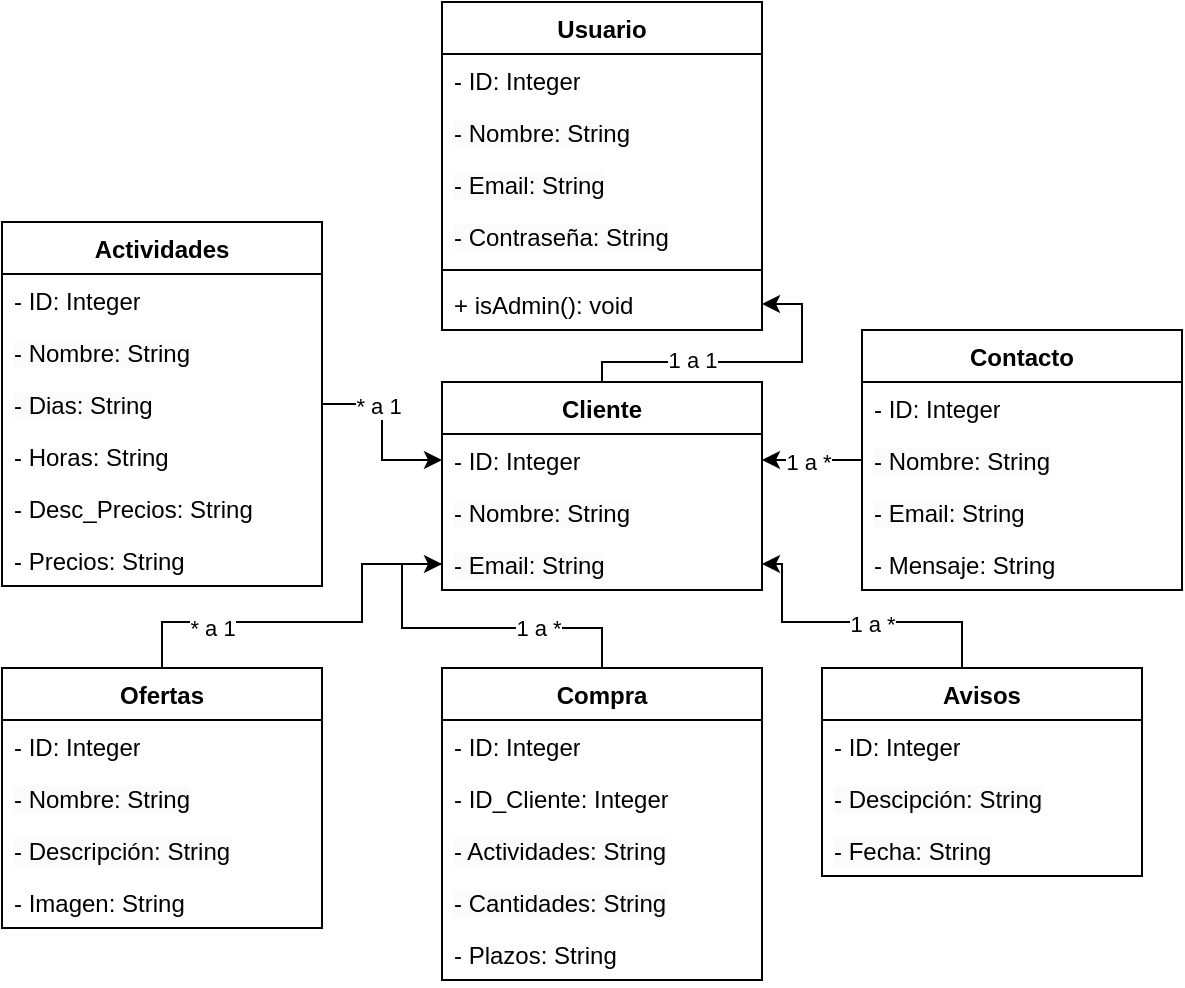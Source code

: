 <mxfile version="24.7.17">
  <diagram id="C5RBs43oDa-KdzZeNtuy" name="Page-1">
    <mxGraphModel dx="880" dy="468" grid="1" gridSize="10" guides="1" tooltips="1" connect="1" arrows="1" fold="1" page="1" pageScale="1" pageWidth="827" pageHeight="1169" math="0" shadow="0">
      <root>
        <mxCell id="WIyWlLk6GJQsqaUBKTNV-0" />
        <mxCell id="WIyWlLk6GJQsqaUBKTNV-1" parent="WIyWlLk6GJQsqaUBKTNV-0" />
        <mxCell id="aY990VnjqSBhwFi0MNav-0" value="Usuario" style="swimlane;fontStyle=1;align=center;verticalAlign=top;childLayout=stackLayout;horizontal=1;startSize=26;horizontalStack=0;resizeParent=1;resizeParentMax=0;resizeLast=0;collapsible=1;marginBottom=0;whiteSpace=wrap;html=1;" vertex="1" parent="WIyWlLk6GJQsqaUBKTNV-1">
          <mxGeometry x="360" y="100" width="160" height="164" as="geometry" />
        </mxCell>
        <mxCell id="aY990VnjqSBhwFi0MNav-1" value="- ID: Integer" style="text;strokeColor=none;fillColor=none;align=left;verticalAlign=top;spacingLeft=4;spacingRight=4;overflow=hidden;rotatable=0;points=[[0,0.5],[1,0.5]];portConstraint=eastwest;whiteSpace=wrap;html=1;" vertex="1" parent="aY990VnjqSBhwFi0MNav-0">
          <mxGeometry y="26" width="160" height="26" as="geometry" />
        </mxCell>
        <mxCell id="aY990VnjqSBhwFi0MNav-6" value="&lt;span style=&quot;color: rgb(0, 0, 0); font-family: Helvetica; font-size: 12px; font-style: normal; font-variant-ligatures: normal; font-variant-caps: normal; font-weight: 400; letter-spacing: normal; orphans: 2; text-align: left; text-indent: 0px; text-transform: none; widows: 2; word-spacing: 0px; -webkit-text-stroke-width: 0px; white-space: normal; background-color: rgb(251, 251, 251); text-decoration-thickness: initial; text-decoration-style: initial; text-decoration-color: initial; display: inline !important; float: none;&quot;&gt;- Nombre: String&lt;/span&gt;" style="text;strokeColor=none;fillColor=none;align=left;verticalAlign=top;spacingLeft=4;spacingRight=4;overflow=hidden;rotatable=0;points=[[0,0.5],[1,0.5]];portConstraint=eastwest;whiteSpace=wrap;html=1;" vertex="1" parent="aY990VnjqSBhwFi0MNav-0">
          <mxGeometry y="52" width="160" height="26" as="geometry" />
        </mxCell>
        <mxCell id="aY990VnjqSBhwFi0MNav-5" value="&lt;span style=&quot;color: rgb(0, 0, 0); font-family: Helvetica; font-size: 12px; font-style: normal; font-variant-ligatures: normal; font-variant-caps: normal; font-weight: 400; letter-spacing: normal; orphans: 2; text-align: left; text-indent: 0px; text-transform: none; widows: 2; word-spacing: 0px; -webkit-text-stroke-width: 0px; white-space: normal; background-color: rgb(251, 251, 251); text-decoration-thickness: initial; text-decoration-style: initial; text-decoration-color: initial; display: inline !important; float: none;&quot;&gt;- Email: String&lt;/span&gt;" style="text;strokeColor=none;fillColor=none;align=left;verticalAlign=top;spacingLeft=4;spacingRight=4;overflow=hidden;rotatable=0;points=[[0,0.5],[1,0.5]];portConstraint=eastwest;whiteSpace=wrap;html=1;" vertex="1" parent="aY990VnjqSBhwFi0MNav-0">
          <mxGeometry y="78" width="160" height="26" as="geometry" />
        </mxCell>
        <mxCell id="aY990VnjqSBhwFi0MNav-4" value="&lt;span style=&quot;color: rgb(0, 0, 0); font-family: Helvetica; font-size: 12px; font-style: normal; font-variant-ligatures: normal; font-variant-caps: normal; font-weight: 400; letter-spacing: normal; orphans: 2; text-align: left; text-indent: 0px; text-transform: none; widows: 2; word-spacing: 0px; -webkit-text-stroke-width: 0px; white-space: normal; background-color: rgb(251, 251, 251); text-decoration-thickness: initial; text-decoration-style: initial; text-decoration-color: initial; display: inline !important; float: none;&quot;&gt;- Contraseña: String&lt;/span&gt;" style="text;strokeColor=none;fillColor=none;align=left;verticalAlign=top;spacingLeft=4;spacingRight=4;overflow=hidden;rotatable=0;points=[[0,0.5],[1,0.5]];portConstraint=eastwest;whiteSpace=wrap;html=1;" vertex="1" parent="aY990VnjqSBhwFi0MNav-0">
          <mxGeometry y="104" width="160" height="26" as="geometry" />
        </mxCell>
        <mxCell id="aY990VnjqSBhwFi0MNav-2" value="" style="line;strokeWidth=1;fillColor=none;align=left;verticalAlign=middle;spacingTop=-1;spacingLeft=3;spacingRight=3;rotatable=0;labelPosition=right;points=[];portConstraint=eastwest;strokeColor=inherit;" vertex="1" parent="aY990VnjqSBhwFi0MNav-0">
          <mxGeometry y="130" width="160" height="8" as="geometry" />
        </mxCell>
        <mxCell id="aY990VnjqSBhwFi0MNav-3" value="+ isAdmin(): void" style="text;strokeColor=none;fillColor=none;align=left;verticalAlign=top;spacingLeft=4;spacingRight=4;overflow=hidden;rotatable=0;points=[[0,0.5],[1,0.5]];portConstraint=eastwest;whiteSpace=wrap;html=1;" vertex="1" parent="aY990VnjqSBhwFi0MNav-0">
          <mxGeometry y="138" width="160" height="26" as="geometry" />
        </mxCell>
        <mxCell id="aY990VnjqSBhwFi0MNav-52" style="edgeStyle=orthogonalEdgeStyle;rounded=0;orthogonalLoop=1;jettySize=auto;html=1;exitX=0.5;exitY=0;exitDx=0;exitDy=0;entryX=1;entryY=0.5;entryDx=0;entryDy=0;" edge="1" parent="WIyWlLk6GJQsqaUBKTNV-1" source="aY990VnjqSBhwFi0MNav-8" target="aY990VnjqSBhwFi0MNav-3">
          <mxGeometry relative="1" as="geometry">
            <Array as="points">
              <mxPoint x="440" y="280" />
              <mxPoint x="540" y="280" />
              <mxPoint x="540" y="251" />
            </Array>
          </mxGeometry>
        </mxCell>
        <mxCell id="aY990VnjqSBhwFi0MNav-53" value="1 a 1" style="edgeLabel;html=1;align=center;verticalAlign=middle;resizable=0;points=[];" vertex="1" connectable="0" parent="aY990VnjqSBhwFi0MNav-52">
          <mxGeometry x="-0.308" y="1" relative="1" as="geometry">
            <mxPoint as="offset" />
          </mxGeometry>
        </mxCell>
        <mxCell id="aY990VnjqSBhwFi0MNav-8" value="Cliente" style="swimlane;fontStyle=1;align=center;verticalAlign=top;childLayout=stackLayout;horizontal=1;startSize=26;horizontalStack=0;resizeParent=1;resizeParentMax=0;resizeLast=0;collapsible=1;marginBottom=0;whiteSpace=wrap;html=1;" vertex="1" parent="WIyWlLk6GJQsqaUBKTNV-1">
          <mxGeometry x="360" y="290" width="160" height="104" as="geometry" />
        </mxCell>
        <mxCell id="aY990VnjqSBhwFi0MNav-9" value="- ID: Integer" style="text;strokeColor=none;fillColor=none;align=left;verticalAlign=top;spacingLeft=4;spacingRight=4;overflow=hidden;rotatable=0;points=[[0,0.5],[1,0.5]];portConstraint=eastwest;whiteSpace=wrap;html=1;" vertex="1" parent="aY990VnjqSBhwFi0MNav-8">
          <mxGeometry y="26" width="160" height="26" as="geometry" />
        </mxCell>
        <mxCell id="aY990VnjqSBhwFi0MNav-10" value="&lt;span style=&quot;color: rgb(0, 0, 0); font-family: Helvetica; font-size: 12px; font-style: normal; font-variant-ligatures: normal; font-variant-caps: normal; font-weight: 400; letter-spacing: normal; orphans: 2; text-align: left; text-indent: 0px; text-transform: none; widows: 2; word-spacing: 0px; -webkit-text-stroke-width: 0px; white-space: normal; background-color: rgb(251, 251, 251); text-decoration-thickness: initial; text-decoration-style: initial; text-decoration-color: initial; display: inline !important; float: none;&quot;&gt;- Nombre: String&lt;/span&gt;" style="text;strokeColor=none;fillColor=none;align=left;verticalAlign=top;spacingLeft=4;spacingRight=4;overflow=hidden;rotatable=0;points=[[0,0.5],[1,0.5]];portConstraint=eastwest;whiteSpace=wrap;html=1;" vertex="1" parent="aY990VnjqSBhwFi0MNav-8">
          <mxGeometry y="52" width="160" height="26" as="geometry" />
        </mxCell>
        <mxCell id="aY990VnjqSBhwFi0MNav-11" value="&lt;span style=&quot;color: rgb(0, 0, 0); font-family: Helvetica; font-size: 12px; font-style: normal; font-variant-ligatures: normal; font-variant-caps: normal; font-weight: 400; letter-spacing: normal; orphans: 2; text-align: left; text-indent: 0px; text-transform: none; widows: 2; word-spacing: 0px; -webkit-text-stroke-width: 0px; white-space: normal; background-color: rgb(251, 251, 251); text-decoration-thickness: initial; text-decoration-style: initial; text-decoration-color: initial; display: inline !important; float: none;&quot;&gt;- Email: String&lt;/span&gt;" style="text;strokeColor=none;fillColor=none;align=left;verticalAlign=top;spacingLeft=4;spacingRight=4;overflow=hidden;rotatable=0;points=[[0,0.5],[1,0.5]];portConstraint=eastwest;whiteSpace=wrap;html=1;" vertex="1" parent="aY990VnjqSBhwFi0MNav-8">
          <mxGeometry y="78" width="160" height="26" as="geometry" />
        </mxCell>
        <mxCell id="aY990VnjqSBhwFi0MNav-15" value="Contacto" style="swimlane;fontStyle=1;align=center;verticalAlign=top;childLayout=stackLayout;horizontal=1;startSize=26;horizontalStack=0;resizeParent=1;resizeParentMax=0;resizeLast=0;collapsible=1;marginBottom=0;whiteSpace=wrap;html=1;" vertex="1" parent="WIyWlLk6GJQsqaUBKTNV-1">
          <mxGeometry x="570" y="264" width="160" height="130" as="geometry" />
        </mxCell>
        <mxCell id="aY990VnjqSBhwFi0MNav-16" value="- ID: Integer" style="text;strokeColor=none;fillColor=none;align=left;verticalAlign=top;spacingLeft=4;spacingRight=4;overflow=hidden;rotatable=0;points=[[0,0.5],[1,0.5]];portConstraint=eastwest;whiteSpace=wrap;html=1;" vertex="1" parent="aY990VnjqSBhwFi0MNav-15">
          <mxGeometry y="26" width="160" height="26" as="geometry" />
        </mxCell>
        <mxCell id="aY990VnjqSBhwFi0MNav-17" value="&lt;span style=&quot;color: rgb(0, 0, 0); font-family: Helvetica; font-size: 12px; font-style: normal; font-variant-ligatures: normal; font-variant-caps: normal; font-weight: 400; letter-spacing: normal; orphans: 2; text-align: left; text-indent: 0px; text-transform: none; widows: 2; word-spacing: 0px; -webkit-text-stroke-width: 0px; white-space: normal; background-color: rgb(251, 251, 251); text-decoration-thickness: initial; text-decoration-style: initial; text-decoration-color: initial; display: inline !important; float: none;&quot;&gt;- Nombre: String&lt;/span&gt;" style="text;strokeColor=none;fillColor=none;align=left;verticalAlign=top;spacingLeft=4;spacingRight=4;overflow=hidden;rotatable=0;points=[[0,0.5],[1,0.5]];portConstraint=eastwest;whiteSpace=wrap;html=1;" vertex="1" parent="aY990VnjqSBhwFi0MNav-15">
          <mxGeometry y="52" width="160" height="26" as="geometry" />
        </mxCell>
        <mxCell id="aY990VnjqSBhwFi0MNav-18" value="&lt;span style=&quot;color: rgb(0, 0, 0); font-family: Helvetica; font-size: 12px; font-style: normal; font-variant-ligatures: normal; font-variant-caps: normal; font-weight: 400; letter-spacing: normal; orphans: 2; text-align: left; text-indent: 0px; text-transform: none; widows: 2; word-spacing: 0px; -webkit-text-stroke-width: 0px; white-space: normal; background-color: rgb(251, 251, 251); text-decoration-thickness: initial; text-decoration-style: initial; text-decoration-color: initial; display: inline !important; float: none;&quot;&gt;- Email: String&lt;/span&gt;" style="text;strokeColor=none;fillColor=none;align=left;verticalAlign=top;spacingLeft=4;spacingRight=4;overflow=hidden;rotatable=0;points=[[0,0.5],[1,0.5]];portConstraint=eastwest;whiteSpace=wrap;html=1;" vertex="1" parent="aY990VnjqSBhwFi0MNav-15">
          <mxGeometry y="78" width="160" height="26" as="geometry" />
        </mxCell>
        <mxCell id="aY990VnjqSBhwFi0MNav-19" value="- Mensaje: String" style="text;strokeColor=none;fillColor=none;align=left;verticalAlign=top;spacingLeft=4;spacingRight=4;overflow=hidden;rotatable=0;points=[[0,0.5],[1,0.5]];portConstraint=eastwest;whiteSpace=wrap;html=1;" vertex="1" parent="aY990VnjqSBhwFi0MNav-15">
          <mxGeometry y="104" width="160" height="26" as="geometry" />
        </mxCell>
        <mxCell id="aY990VnjqSBhwFi0MNav-42" style="edgeStyle=orthogonalEdgeStyle;rounded=0;orthogonalLoop=1;jettySize=auto;html=1;exitX=1;exitY=0.5;exitDx=0;exitDy=0;entryX=0;entryY=0.5;entryDx=0;entryDy=0;" edge="1" parent="WIyWlLk6GJQsqaUBKTNV-1" source="aY990VnjqSBhwFi0MNav-23" target="aY990VnjqSBhwFi0MNav-9">
          <mxGeometry relative="1" as="geometry" />
        </mxCell>
        <mxCell id="aY990VnjqSBhwFi0MNav-43" value="* a 1" style="edgeLabel;html=1;align=center;verticalAlign=middle;resizable=0;points=[];" vertex="1" connectable="0" parent="aY990VnjqSBhwFi0MNav-42">
          <mxGeometry x="-0.362" y="-1" relative="1" as="geometry">
            <mxPoint as="offset" />
          </mxGeometry>
        </mxCell>
        <mxCell id="aY990VnjqSBhwFi0MNav-20" value="Actividades" style="swimlane;fontStyle=1;align=center;verticalAlign=top;childLayout=stackLayout;horizontal=1;startSize=26;horizontalStack=0;resizeParent=1;resizeParentMax=0;resizeLast=0;collapsible=1;marginBottom=0;whiteSpace=wrap;html=1;" vertex="1" parent="WIyWlLk6GJQsqaUBKTNV-1">
          <mxGeometry x="140" y="210" width="160" height="182" as="geometry" />
        </mxCell>
        <mxCell id="aY990VnjqSBhwFi0MNav-21" value="- ID: Integer" style="text;strokeColor=none;fillColor=none;align=left;verticalAlign=top;spacingLeft=4;spacingRight=4;overflow=hidden;rotatable=0;points=[[0,0.5],[1,0.5]];portConstraint=eastwest;whiteSpace=wrap;html=1;" vertex="1" parent="aY990VnjqSBhwFi0MNav-20">
          <mxGeometry y="26" width="160" height="26" as="geometry" />
        </mxCell>
        <mxCell id="aY990VnjqSBhwFi0MNav-22" value="&lt;span style=&quot;color: rgb(0, 0, 0); font-family: Helvetica; font-size: 12px; font-style: normal; font-variant-ligatures: normal; font-variant-caps: normal; font-weight: 400; letter-spacing: normal; orphans: 2; text-align: left; text-indent: 0px; text-transform: none; widows: 2; word-spacing: 0px; -webkit-text-stroke-width: 0px; white-space: normal; background-color: rgb(251, 251, 251); text-decoration-thickness: initial; text-decoration-style: initial; text-decoration-color: initial; display: inline !important; float: none;&quot;&gt;- Nombre: String&lt;/span&gt;" style="text;strokeColor=none;fillColor=none;align=left;verticalAlign=top;spacingLeft=4;spacingRight=4;overflow=hidden;rotatable=0;points=[[0,0.5],[1,0.5]];portConstraint=eastwest;whiteSpace=wrap;html=1;" vertex="1" parent="aY990VnjqSBhwFi0MNav-20">
          <mxGeometry y="52" width="160" height="26" as="geometry" />
        </mxCell>
        <mxCell id="aY990VnjqSBhwFi0MNav-23" value="&lt;span style=&quot;color: rgb(0, 0, 0); font-family: Helvetica; font-size: 12px; font-style: normal; font-variant-ligatures: normal; font-variant-caps: normal; font-weight: 400; letter-spacing: normal; orphans: 2; text-align: left; text-indent: 0px; text-transform: none; widows: 2; word-spacing: 0px; -webkit-text-stroke-width: 0px; white-space: normal; background-color: rgb(251, 251, 251); text-decoration-thickness: initial; text-decoration-style: initial; text-decoration-color: initial; display: inline !important; float: none;&quot;&gt;- Dias: String&lt;/span&gt;" style="text;strokeColor=none;fillColor=none;align=left;verticalAlign=top;spacingLeft=4;spacingRight=4;overflow=hidden;rotatable=0;points=[[0,0.5],[1,0.5]];portConstraint=eastwest;whiteSpace=wrap;html=1;" vertex="1" parent="aY990VnjqSBhwFi0MNav-20">
          <mxGeometry y="78" width="160" height="26" as="geometry" />
        </mxCell>
        <mxCell id="aY990VnjqSBhwFi0MNav-24" value="- Horas: String" style="text;strokeColor=none;fillColor=none;align=left;verticalAlign=top;spacingLeft=4;spacingRight=4;overflow=hidden;rotatable=0;points=[[0,0.5],[1,0.5]];portConstraint=eastwest;whiteSpace=wrap;html=1;" vertex="1" parent="aY990VnjqSBhwFi0MNav-20">
          <mxGeometry y="104" width="160" height="26" as="geometry" />
        </mxCell>
        <mxCell id="aY990VnjqSBhwFi0MNav-26" value="- Desc_Precios: String" style="text;strokeColor=none;fillColor=none;align=left;verticalAlign=top;spacingLeft=4;spacingRight=4;overflow=hidden;rotatable=0;points=[[0,0.5],[1,0.5]];portConstraint=eastwest;whiteSpace=wrap;html=1;" vertex="1" parent="aY990VnjqSBhwFi0MNav-20">
          <mxGeometry y="130" width="160" height="26" as="geometry" />
        </mxCell>
        <mxCell id="aY990VnjqSBhwFi0MNav-25" value="- Precios: String" style="text;strokeColor=none;fillColor=none;align=left;verticalAlign=top;spacingLeft=4;spacingRight=4;overflow=hidden;rotatable=0;points=[[0,0.5],[1,0.5]];portConstraint=eastwest;whiteSpace=wrap;html=1;" vertex="1" parent="aY990VnjqSBhwFi0MNav-20">
          <mxGeometry y="156" width="160" height="26" as="geometry" />
        </mxCell>
        <mxCell id="aY990VnjqSBhwFi0MNav-46" style="edgeStyle=orthogonalEdgeStyle;rounded=0;orthogonalLoop=1;jettySize=auto;html=1;exitX=0.5;exitY=0;exitDx=0;exitDy=0;entryX=0;entryY=0.5;entryDx=0;entryDy=0;" edge="1" parent="WIyWlLk6GJQsqaUBKTNV-1" source="aY990VnjqSBhwFi0MNav-27" target="aY990VnjqSBhwFi0MNav-11">
          <mxGeometry relative="1" as="geometry">
            <Array as="points">
              <mxPoint x="220" y="410" />
              <mxPoint x="320" y="410" />
              <mxPoint x="320" y="381" />
            </Array>
          </mxGeometry>
        </mxCell>
        <mxCell id="aY990VnjqSBhwFi0MNav-47" value="* a 1" style="edgeLabel;html=1;align=center;verticalAlign=middle;resizable=0;points=[];" vertex="1" connectable="0" parent="aY990VnjqSBhwFi0MNav-46">
          <mxGeometry x="-0.5" y="-3" relative="1" as="geometry">
            <mxPoint as="offset" />
          </mxGeometry>
        </mxCell>
        <mxCell id="aY990VnjqSBhwFi0MNav-27" value="Ofertas" style="swimlane;fontStyle=1;align=center;verticalAlign=top;childLayout=stackLayout;horizontal=1;startSize=26;horizontalStack=0;resizeParent=1;resizeParentMax=0;resizeLast=0;collapsible=1;marginBottom=0;whiteSpace=wrap;html=1;" vertex="1" parent="WIyWlLk6GJQsqaUBKTNV-1">
          <mxGeometry x="140" y="433" width="160" height="130" as="geometry" />
        </mxCell>
        <mxCell id="aY990VnjqSBhwFi0MNav-28" value="- ID: Integer" style="text;strokeColor=none;fillColor=none;align=left;verticalAlign=top;spacingLeft=4;spacingRight=4;overflow=hidden;rotatable=0;points=[[0,0.5],[1,0.5]];portConstraint=eastwest;whiteSpace=wrap;html=1;" vertex="1" parent="aY990VnjqSBhwFi0MNav-27">
          <mxGeometry y="26" width="160" height="26" as="geometry" />
        </mxCell>
        <mxCell id="aY990VnjqSBhwFi0MNav-29" value="&lt;span style=&quot;color: rgb(0, 0, 0); font-family: Helvetica; font-size: 12px; font-style: normal; font-variant-ligatures: normal; font-variant-caps: normal; font-weight: 400; letter-spacing: normal; orphans: 2; text-align: left; text-indent: 0px; text-transform: none; widows: 2; word-spacing: 0px; -webkit-text-stroke-width: 0px; white-space: normal; background-color: rgb(251, 251, 251); text-decoration-thickness: initial; text-decoration-style: initial; text-decoration-color: initial; display: inline !important; float: none;&quot;&gt;- Nombre: String&lt;/span&gt;" style="text;strokeColor=none;fillColor=none;align=left;verticalAlign=top;spacingLeft=4;spacingRight=4;overflow=hidden;rotatable=0;points=[[0,0.5],[1,0.5]];portConstraint=eastwest;whiteSpace=wrap;html=1;" vertex="1" parent="aY990VnjqSBhwFi0MNav-27">
          <mxGeometry y="52" width="160" height="26" as="geometry" />
        </mxCell>
        <mxCell id="aY990VnjqSBhwFi0MNav-30" value="&lt;span style=&quot;color: rgb(0, 0, 0); font-family: Helvetica; font-size: 12px; font-style: normal; font-variant-ligatures: normal; font-variant-caps: normal; font-weight: 400; letter-spacing: normal; orphans: 2; text-align: left; text-indent: 0px; text-transform: none; widows: 2; word-spacing: 0px; -webkit-text-stroke-width: 0px; white-space: normal; background-color: rgb(251, 251, 251); text-decoration-thickness: initial; text-decoration-style: initial; text-decoration-color: initial; display: inline !important; float: none;&quot;&gt;- Descripción: String&lt;/span&gt;" style="text;strokeColor=none;fillColor=none;align=left;verticalAlign=top;spacingLeft=4;spacingRight=4;overflow=hidden;rotatable=0;points=[[0,0.5],[1,0.5]];portConstraint=eastwest;whiteSpace=wrap;html=1;" vertex="1" parent="aY990VnjqSBhwFi0MNav-27">
          <mxGeometry y="78" width="160" height="26" as="geometry" />
        </mxCell>
        <mxCell id="aY990VnjqSBhwFi0MNav-31" value="- Imagen: String" style="text;strokeColor=none;fillColor=none;align=left;verticalAlign=top;spacingLeft=4;spacingRight=4;overflow=hidden;rotatable=0;points=[[0,0.5],[1,0.5]];portConstraint=eastwest;whiteSpace=wrap;html=1;" vertex="1" parent="aY990VnjqSBhwFi0MNav-27">
          <mxGeometry y="104" width="160" height="26" as="geometry" />
        </mxCell>
        <mxCell id="aY990VnjqSBhwFi0MNav-44" style="edgeStyle=orthogonalEdgeStyle;rounded=0;orthogonalLoop=1;jettySize=auto;html=1;exitX=0.5;exitY=0;exitDx=0;exitDy=0;entryX=0;entryY=0.5;entryDx=0;entryDy=0;endArrow=none;endFill=0;" edge="1" parent="WIyWlLk6GJQsqaUBKTNV-1" source="aY990VnjqSBhwFi0MNav-32" target="aY990VnjqSBhwFi0MNav-11">
          <mxGeometry relative="1" as="geometry" />
        </mxCell>
        <mxCell id="aY990VnjqSBhwFi0MNav-45" value="1 a *" style="edgeLabel;html=1;align=center;verticalAlign=middle;resizable=0;points=[];" vertex="1" connectable="0" parent="aY990VnjqSBhwFi0MNav-44">
          <mxGeometry x="-0.396" relative="1" as="geometry">
            <mxPoint as="offset" />
          </mxGeometry>
        </mxCell>
        <mxCell id="aY990VnjqSBhwFi0MNav-32" value="Compra" style="swimlane;fontStyle=1;align=center;verticalAlign=top;childLayout=stackLayout;horizontal=1;startSize=26;horizontalStack=0;resizeParent=1;resizeParentMax=0;resizeLast=0;collapsible=1;marginBottom=0;whiteSpace=wrap;html=1;" vertex="1" parent="WIyWlLk6GJQsqaUBKTNV-1">
          <mxGeometry x="360" y="433" width="160" height="156" as="geometry" />
        </mxCell>
        <mxCell id="aY990VnjqSBhwFi0MNav-33" value="- ID: Integer" style="text;strokeColor=none;fillColor=none;align=left;verticalAlign=top;spacingLeft=4;spacingRight=4;overflow=hidden;rotatable=0;points=[[0,0.5],[1,0.5]];portConstraint=eastwest;whiteSpace=wrap;html=1;" vertex="1" parent="aY990VnjqSBhwFi0MNav-32">
          <mxGeometry y="26" width="160" height="26" as="geometry" />
        </mxCell>
        <mxCell id="aY990VnjqSBhwFi0MNav-37" value="- ID_Cliente: Integer" style="text;strokeColor=none;fillColor=none;align=left;verticalAlign=top;spacingLeft=4;spacingRight=4;overflow=hidden;rotatable=0;points=[[0,0.5],[1,0.5]];portConstraint=eastwest;whiteSpace=wrap;html=1;" vertex="1" parent="aY990VnjqSBhwFi0MNav-32">
          <mxGeometry y="52" width="160" height="26" as="geometry" />
        </mxCell>
        <mxCell id="aY990VnjqSBhwFi0MNav-34" value="&lt;span style=&quot;color: rgb(0, 0, 0); font-family: Helvetica; font-size: 12px; font-style: normal; font-variant-ligatures: normal; font-variant-caps: normal; font-weight: 400; letter-spacing: normal; orphans: 2; text-align: left; text-indent: 0px; text-transform: none; widows: 2; word-spacing: 0px; -webkit-text-stroke-width: 0px; white-space: normal; background-color: rgb(251, 251, 251); text-decoration-thickness: initial; text-decoration-style: initial; text-decoration-color: initial; display: inline !important; float: none;&quot;&gt;- Actividades: String&lt;/span&gt;" style="text;strokeColor=none;fillColor=none;align=left;verticalAlign=top;spacingLeft=4;spacingRight=4;overflow=hidden;rotatable=0;points=[[0,0.5],[1,0.5]];portConstraint=eastwest;whiteSpace=wrap;html=1;" vertex="1" parent="aY990VnjqSBhwFi0MNav-32">
          <mxGeometry y="78" width="160" height="26" as="geometry" />
        </mxCell>
        <mxCell id="aY990VnjqSBhwFi0MNav-35" value="&lt;span style=&quot;color: rgb(0, 0, 0); font-family: Helvetica; font-size: 12px; font-style: normal; font-variant-ligatures: normal; font-variant-caps: normal; font-weight: 400; letter-spacing: normal; orphans: 2; text-align: left; text-indent: 0px; text-transform: none; widows: 2; word-spacing: 0px; -webkit-text-stroke-width: 0px; white-space: normal; background-color: rgb(251, 251, 251); text-decoration-thickness: initial; text-decoration-style: initial; text-decoration-color: initial; display: inline !important; float: none;&quot;&gt;- Cantidades: String&lt;/span&gt;" style="text;strokeColor=none;fillColor=none;align=left;verticalAlign=top;spacingLeft=4;spacingRight=4;overflow=hidden;rotatable=0;points=[[0,0.5],[1,0.5]];portConstraint=eastwest;whiteSpace=wrap;html=1;" vertex="1" parent="aY990VnjqSBhwFi0MNav-32">
          <mxGeometry y="104" width="160" height="26" as="geometry" />
        </mxCell>
        <mxCell id="aY990VnjqSBhwFi0MNav-36" value="- Plazos: String" style="text;strokeColor=none;fillColor=none;align=left;verticalAlign=top;spacingLeft=4;spacingRight=4;overflow=hidden;rotatable=0;points=[[0,0.5],[1,0.5]];portConstraint=eastwest;whiteSpace=wrap;html=1;" vertex="1" parent="aY990VnjqSBhwFi0MNav-32">
          <mxGeometry y="130" width="160" height="26" as="geometry" />
        </mxCell>
        <mxCell id="aY990VnjqSBhwFi0MNav-48" style="edgeStyle=orthogonalEdgeStyle;rounded=0;orthogonalLoop=1;jettySize=auto;html=1;exitX=0.5;exitY=0;exitDx=0;exitDy=0;entryX=1;entryY=0.5;entryDx=0;entryDy=0;" edge="1" parent="WIyWlLk6GJQsqaUBKTNV-1" source="aY990VnjqSBhwFi0MNav-38" target="aY990VnjqSBhwFi0MNav-11">
          <mxGeometry relative="1" as="geometry">
            <Array as="points">
              <mxPoint x="620" y="410" />
              <mxPoint x="530" y="410" />
              <mxPoint x="530" y="381" />
            </Array>
          </mxGeometry>
        </mxCell>
        <mxCell id="aY990VnjqSBhwFi0MNav-49" value="1 a *" style="edgeLabel;html=1;align=center;verticalAlign=middle;resizable=0;points=[];" vertex="1" connectable="0" parent="aY990VnjqSBhwFi0MNav-48">
          <mxGeometry x="-0.036" y="1" relative="1" as="geometry">
            <mxPoint as="offset" />
          </mxGeometry>
        </mxCell>
        <mxCell id="aY990VnjqSBhwFi0MNav-38" value="Avisos" style="swimlane;fontStyle=1;align=center;verticalAlign=top;childLayout=stackLayout;horizontal=1;startSize=26;horizontalStack=0;resizeParent=1;resizeParentMax=0;resizeLast=0;collapsible=1;marginBottom=0;whiteSpace=wrap;html=1;" vertex="1" parent="WIyWlLk6GJQsqaUBKTNV-1">
          <mxGeometry x="550" y="433" width="160" height="104" as="geometry" />
        </mxCell>
        <mxCell id="aY990VnjqSBhwFi0MNav-39" value="- ID: Integer" style="text;strokeColor=none;fillColor=none;align=left;verticalAlign=top;spacingLeft=4;spacingRight=4;overflow=hidden;rotatable=0;points=[[0,0.5],[1,0.5]];portConstraint=eastwest;whiteSpace=wrap;html=1;" vertex="1" parent="aY990VnjqSBhwFi0MNav-38">
          <mxGeometry y="26" width="160" height="26" as="geometry" />
        </mxCell>
        <mxCell id="aY990VnjqSBhwFi0MNav-40" value="&lt;span style=&quot;color: rgb(0, 0, 0); font-family: Helvetica; font-size: 12px; font-style: normal; font-variant-ligatures: normal; font-variant-caps: normal; font-weight: 400; letter-spacing: normal; orphans: 2; text-align: left; text-indent: 0px; text-transform: none; widows: 2; word-spacing: 0px; -webkit-text-stroke-width: 0px; white-space: normal; background-color: rgb(251, 251, 251); text-decoration-thickness: initial; text-decoration-style: initial; text-decoration-color: initial; display: inline !important; float: none;&quot;&gt;- Descipción: String&lt;/span&gt;" style="text;strokeColor=none;fillColor=none;align=left;verticalAlign=top;spacingLeft=4;spacingRight=4;overflow=hidden;rotatable=0;points=[[0,0.5],[1,0.5]];portConstraint=eastwest;whiteSpace=wrap;html=1;" vertex="1" parent="aY990VnjqSBhwFi0MNav-38">
          <mxGeometry y="52" width="160" height="26" as="geometry" />
        </mxCell>
        <mxCell id="aY990VnjqSBhwFi0MNav-41" value="&lt;span style=&quot;color: rgb(0, 0, 0); font-family: Helvetica; font-size: 12px; font-style: normal; font-variant-ligatures: normal; font-variant-caps: normal; font-weight: 400; letter-spacing: normal; orphans: 2; text-align: left; text-indent: 0px; text-transform: none; widows: 2; word-spacing: 0px; -webkit-text-stroke-width: 0px; white-space: normal; background-color: rgb(251, 251, 251); text-decoration-thickness: initial; text-decoration-style: initial; text-decoration-color: initial; display: inline !important; float: none;&quot;&gt;- Fecha: String&lt;/span&gt;" style="text;strokeColor=none;fillColor=none;align=left;verticalAlign=top;spacingLeft=4;spacingRight=4;overflow=hidden;rotatable=0;points=[[0,0.5],[1,0.5]];portConstraint=eastwest;whiteSpace=wrap;html=1;" vertex="1" parent="aY990VnjqSBhwFi0MNav-38">
          <mxGeometry y="78" width="160" height="26" as="geometry" />
        </mxCell>
        <mxCell id="aY990VnjqSBhwFi0MNav-50" style="edgeStyle=orthogonalEdgeStyle;rounded=0;orthogonalLoop=1;jettySize=auto;html=1;exitX=0;exitY=0.5;exitDx=0;exitDy=0;entryX=1;entryY=0.5;entryDx=0;entryDy=0;" edge="1" parent="WIyWlLk6GJQsqaUBKTNV-1" source="aY990VnjqSBhwFi0MNav-17" target="aY990VnjqSBhwFi0MNav-9">
          <mxGeometry relative="1" as="geometry" />
        </mxCell>
        <mxCell id="aY990VnjqSBhwFi0MNav-51" value="1 a *" style="edgeLabel;html=1;align=center;verticalAlign=middle;resizable=0;points=[];" vertex="1" connectable="0" parent="aY990VnjqSBhwFi0MNav-50">
          <mxGeometry x="0.08" y="1" relative="1" as="geometry">
            <mxPoint as="offset" />
          </mxGeometry>
        </mxCell>
      </root>
    </mxGraphModel>
  </diagram>
</mxfile>
